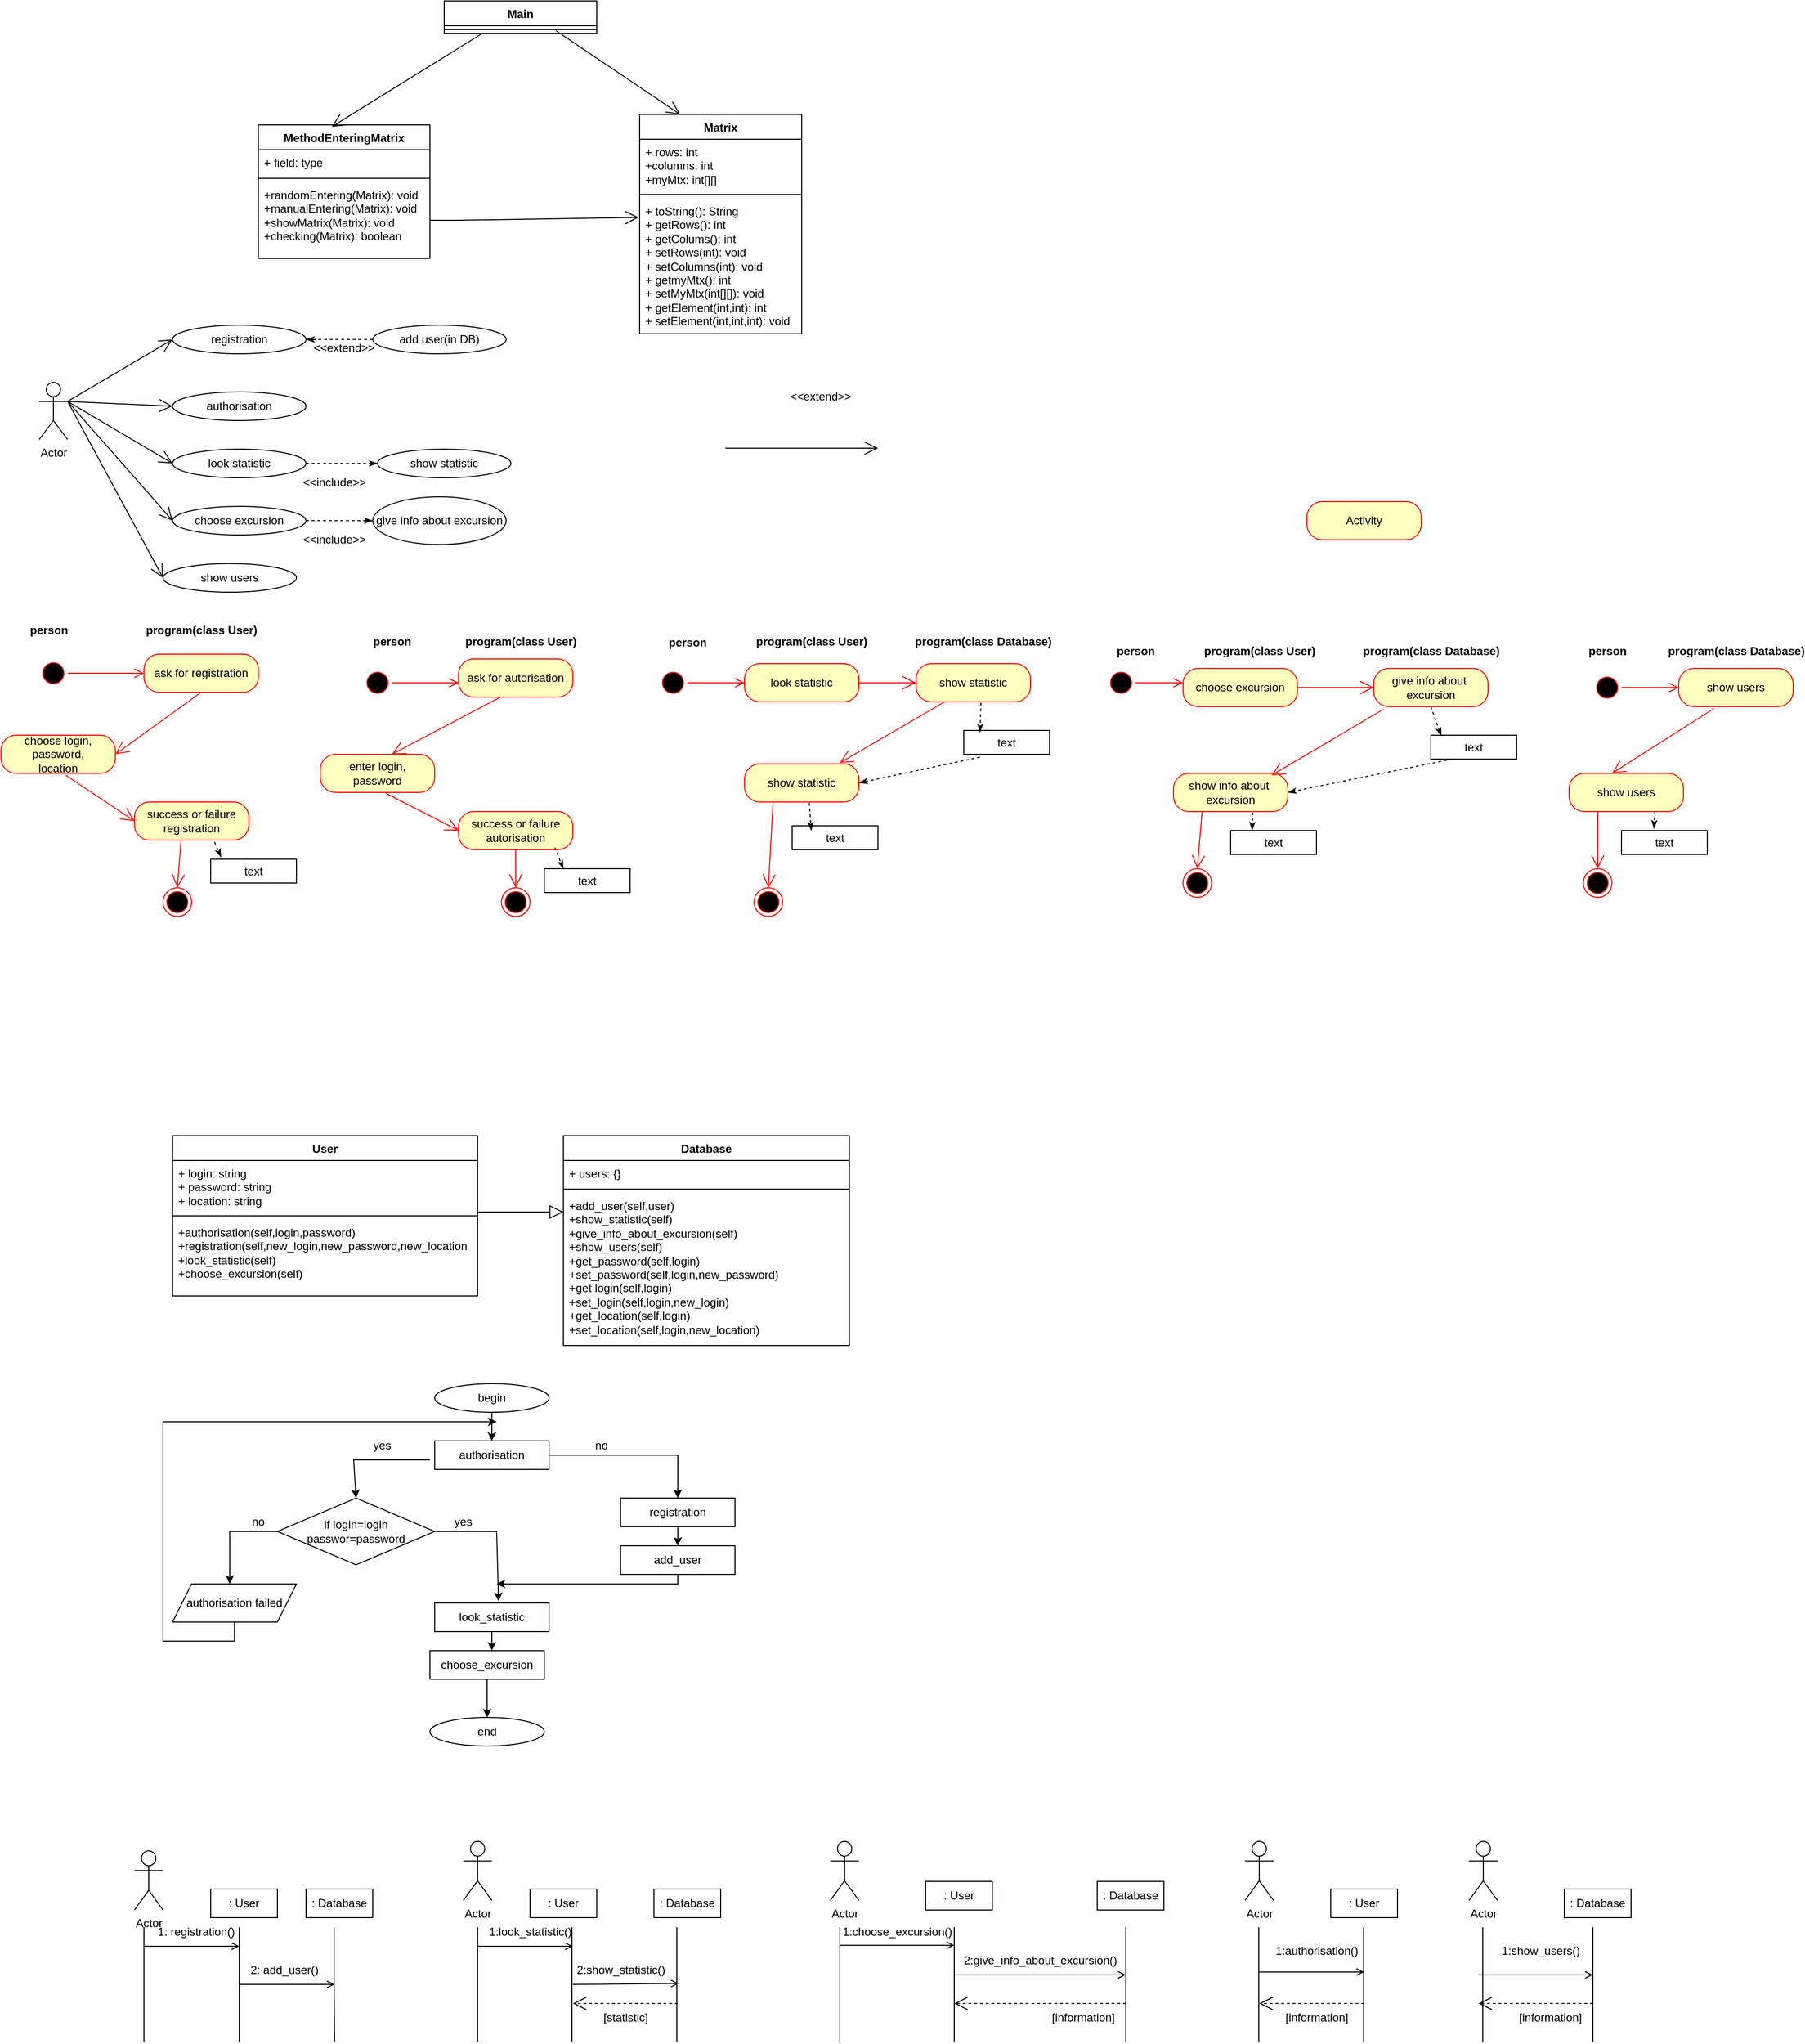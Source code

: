 <mxfile version="21.6.2" type="github">
  <diagram id="BptOMOonJFDbjRiL_tEQ" name="Page-1">
    <mxGraphModel dx="1378" dy="807" grid="1" gridSize="10" guides="1" tooltips="1" connect="1" arrows="1" fold="1" page="1" pageScale="1" pageWidth="1169" pageHeight="827" math="0" shadow="0">
      <root>
        <mxCell id="0" />
        <mxCell id="1" parent="0" />
        <mxCell id="zhgeAJGjvAQVOfTo32MG-1" value="Main" style="swimlane;fontStyle=1;align=center;verticalAlign=top;childLayout=stackLayout;horizontal=1;startSize=26;horizontalStack=0;resizeParent=1;resizeParentMax=0;resizeLast=0;collapsible=1;marginBottom=0;whiteSpace=wrap;html=1;" parent="1" vertex="1">
          <mxGeometry x="585" y="180" width="160" height="34" as="geometry" />
        </mxCell>
        <mxCell id="zhgeAJGjvAQVOfTo32MG-3" value="" style="line;strokeWidth=1;fillColor=none;align=left;verticalAlign=middle;spacingTop=-1;spacingLeft=3;spacingRight=3;rotatable=0;labelPosition=right;points=[];portConstraint=eastwest;strokeColor=inherit;" parent="zhgeAJGjvAQVOfTo32MG-1" vertex="1">
          <mxGeometry y="26" width="160" height="8" as="geometry" />
        </mxCell>
        <mxCell id="zhgeAJGjvAQVOfTo32MG-5" value="MethodEnteringMatrix" style="swimlane;fontStyle=1;align=center;verticalAlign=top;childLayout=stackLayout;horizontal=1;startSize=26;horizontalStack=0;resizeParent=1;resizeParentMax=0;resizeLast=0;collapsible=1;marginBottom=0;whiteSpace=wrap;html=1;" parent="1" vertex="1">
          <mxGeometry x="390" y="310" width="180" height="140" as="geometry" />
        </mxCell>
        <mxCell id="zhgeAJGjvAQVOfTo32MG-6" value="+ field: type" style="text;strokeColor=none;fillColor=none;align=left;verticalAlign=top;spacingLeft=4;spacingRight=4;overflow=hidden;rotatable=0;points=[[0,0.5],[1,0.5]];portConstraint=eastwest;whiteSpace=wrap;html=1;" parent="zhgeAJGjvAQVOfTo32MG-5" vertex="1">
          <mxGeometry y="26" width="180" height="26" as="geometry" />
        </mxCell>
        <mxCell id="zhgeAJGjvAQVOfTo32MG-7" value="" style="line;strokeWidth=1;fillColor=none;align=left;verticalAlign=middle;spacingTop=-1;spacingLeft=3;spacingRight=3;rotatable=0;labelPosition=right;points=[];portConstraint=eastwest;strokeColor=inherit;" parent="zhgeAJGjvAQVOfTo32MG-5" vertex="1">
          <mxGeometry y="52" width="180" height="8" as="geometry" />
        </mxCell>
        <mxCell id="zhgeAJGjvAQVOfTo32MG-8" value="+randomEntering(Matrix): void&lt;br&gt;+manualEntering(Matrix): void&lt;br&gt;&lt;span style=&quot;background-color: initial;&quot;&gt;+showMatrix(Matrix): void&lt;br&gt;+checking(Matrix): boolean&lt;br&gt;&lt;/span&gt;" style="text;strokeColor=none;fillColor=none;align=left;verticalAlign=top;spacingLeft=4;spacingRight=4;overflow=hidden;rotatable=0;points=[[0,0.5],[1,0.5]];portConstraint=eastwest;whiteSpace=wrap;html=1;" parent="zhgeAJGjvAQVOfTo32MG-5" vertex="1">
          <mxGeometry y="60" width="180" height="80" as="geometry" />
        </mxCell>
        <mxCell id="zhgeAJGjvAQVOfTo32MG-9" value="Matrix" style="swimlane;fontStyle=1;align=center;verticalAlign=top;childLayout=stackLayout;horizontal=1;startSize=26;horizontalStack=0;resizeParent=1;resizeParentMax=0;resizeLast=0;collapsible=1;marginBottom=0;whiteSpace=wrap;html=1;" parent="1" vertex="1">
          <mxGeometry x="790" y="299" width="170" height="230" as="geometry" />
        </mxCell>
        <mxCell id="zhgeAJGjvAQVOfTo32MG-10" value="+ rows: int&lt;br&gt;+columns: int&lt;br&gt;+myMtx: int[][]" style="text;strokeColor=none;fillColor=none;align=left;verticalAlign=top;spacingLeft=4;spacingRight=4;overflow=hidden;rotatable=0;points=[[0,0.5],[1,0.5]];portConstraint=eastwest;whiteSpace=wrap;html=1;" parent="zhgeAJGjvAQVOfTo32MG-9" vertex="1">
          <mxGeometry y="26" width="170" height="54" as="geometry" />
        </mxCell>
        <mxCell id="zhgeAJGjvAQVOfTo32MG-11" value="" style="line;strokeWidth=1;fillColor=none;align=left;verticalAlign=middle;spacingTop=-1;spacingLeft=3;spacingRight=3;rotatable=0;labelPosition=right;points=[];portConstraint=eastwest;strokeColor=inherit;" parent="zhgeAJGjvAQVOfTo32MG-9" vertex="1">
          <mxGeometry y="80" width="170" height="8" as="geometry" />
        </mxCell>
        <mxCell id="zhgeAJGjvAQVOfTo32MG-12" value="+ toString(): String&lt;br&gt;+ getRows(): int&lt;br&gt;+ getColums(): int&lt;br&gt;+ setRows(int): void&lt;br&gt;+ setColumns(int): void&lt;br&gt;+ getmyMtx(): int&lt;br&gt;+ setMyMtx(int[][]): void&lt;br&gt;+ getElement(int,int): int&lt;br&gt;+ setElement(int,int,int): void" style="text;strokeColor=none;fillColor=none;align=left;verticalAlign=top;spacingLeft=4;spacingRight=4;overflow=hidden;rotatable=0;points=[[0,0.5],[1,0.5]];portConstraint=eastwest;whiteSpace=wrap;html=1;" parent="zhgeAJGjvAQVOfTo32MG-9" vertex="1">
          <mxGeometry y="88" width="170" height="142" as="geometry" />
        </mxCell>
        <mxCell id="zhgeAJGjvAQVOfTo32MG-13" value="" style="endArrow=open;endFill=1;endSize=12;html=1;rounded=0;entryX=-0.006;entryY=0.141;entryDx=0;entryDy=0;entryPerimeter=0;" parent="1" target="zhgeAJGjvAQVOfTo32MG-12" edge="1">
          <mxGeometry width="160" relative="1" as="geometry">
            <mxPoint x="570" y="410" as="sourcePoint" />
            <mxPoint x="680" y="410" as="targetPoint" />
            <Array as="points">
              <mxPoint x="600" y="410" />
            </Array>
          </mxGeometry>
        </mxCell>
        <mxCell id="zhgeAJGjvAQVOfTo32MG-14" value="" style="endArrow=open;endFill=1;endSize=12;html=1;rounded=0;entryX=0.25;entryY=0;entryDx=0;entryDy=0;exitX=0.731;exitY=0.625;exitDx=0;exitDy=0;exitPerimeter=0;" parent="1" source="zhgeAJGjvAQVOfTo32MG-3" target="zhgeAJGjvAQVOfTo32MG-9" edge="1">
          <mxGeometry width="160" relative="1" as="geometry">
            <mxPoint x="710" y="220" as="sourcePoint" />
            <mxPoint x="1080" y="130" as="targetPoint" />
            <Array as="points" />
          </mxGeometry>
        </mxCell>
        <mxCell id="zhgeAJGjvAQVOfTo32MG-15" value="" style="endArrow=open;endFill=1;endSize=12;html=1;rounded=0;entryX=0.428;entryY=0.014;entryDx=0;entryDy=0;entryPerimeter=0;exitX=0.25;exitY=1;exitDx=0;exitDy=0;" parent="1" source="zhgeAJGjvAQVOfTo32MG-1" target="zhgeAJGjvAQVOfTo32MG-5" edge="1">
          <mxGeometry width="160" relative="1" as="geometry">
            <mxPoint x="460" y="230" as="sourcePoint" />
            <mxPoint x="620" y="230" as="targetPoint" />
            <Array as="points" />
          </mxGeometry>
        </mxCell>
        <mxCell id="1Cxm3_bF26BlQqhh6gpz-1" value="registration" style="ellipse;whiteSpace=wrap;html=1;" parent="1" vertex="1">
          <mxGeometry x="300" y="520" width="140" height="30" as="geometry" />
        </mxCell>
        <mxCell id="1Cxm3_bF26BlQqhh6gpz-2" value="Actor" style="shape=umlActor;verticalLabelPosition=bottom;verticalAlign=top;html=1;" parent="1" vertex="1">
          <mxGeometry x="160" y="580" width="30" height="60" as="geometry" />
        </mxCell>
        <mxCell id="1Cxm3_bF26BlQqhh6gpz-3" value="authorisation" style="ellipse;whiteSpace=wrap;html=1;" parent="1" vertex="1">
          <mxGeometry x="300" y="590" width="140" height="30" as="geometry" />
        </mxCell>
        <mxCell id="1Cxm3_bF26BlQqhh6gpz-4" value="look statistic" style="ellipse;whiteSpace=wrap;html=1;" parent="1" vertex="1">
          <mxGeometry x="300" y="650" width="140" height="30" as="geometry" />
        </mxCell>
        <mxCell id="1Cxm3_bF26BlQqhh6gpz-5" value="choose excursion" style="ellipse;whiteSpace=wrap;html=1;" parent="1" vertex="1">
          <mxGeometry x="300" y="710" width="140" height="30" as="geometry" />
        </mxCell>
        <mxCell id="1Cxm3_bF26BlQqhh6gpz-7" value="show statistic" style="ellipse;whiteSpace=wrap;html=1;" parent="1" vertex="1">
          <mxGeometry x="515" y="650" width="140" height="30" as="geometry" />
        </mxCell>
        <mxCell id="1Cxm3_bF26BlQqhh6gpz-8" value="give info about excursion" style="ellipse;whiteSpace=wrap;html=1;" parent="1" vertex="1">
          <mxGeometry x="510" y="700" width="140" height="50" as="geometry" />
        </mxCell>
        <mxCell id="1Cxm3_bF26BlQqhh6gpz-9" value="" style="endArrow=open;endFill=1;endSize=12;html=1;rounded=0;" parent="1" edge="1">
          <mxGeometry width="160" relative="1" as="geometry">
            <mxPoint x="880" y="649" as="sourcePoint" />
            <mxPoint x="1040" y="649" as="targetPoint" />
          </mxGeometry>
        </mxCell>
        <mxCell id="1Cxm3_bF26BlQqhh6gpz-10" value="" style="endArrow=classicThin;html=1;rounded=0;dashed=1;endFill=1;exitX=1;exitY=0.5;exitDx=0;exitDy=0;entryX=0;entryY=0.5;entryDx=0;entryDy=0;" parent="1" source="1Cxm3_bF26BlQqhh6gpz-4" target="1Cxm3_bF26BlQqhh6gpz-7" edge="1">
          <mxGeometry width="50" height="50" relative="1" as="geometry">
            <mxPoint x="550" y="600" as="sourcePoint" />
            <mxPoint x="600" y="550" as="targetPoint" />
          </mxGeometry>
        </mxCell>
        <mxCell id="1Cxm3_bF26BlQqhh6gpz-11" value="" style="endArrow=classicThin;html=1;rounded=0;dashed=1;endFill=1;exitX=1;exitY=0.5;exitDx=0;exitDy=0;entryX=0;entryY=0.5;entryDx=0;entryDy=0;" parent="1" source="1Cxm3_bF26BlQqhh6gpz-5" target="1Cxm3_bF26BlQqhh6gpz-8" edge="1">
          <mxGeometry width="50" height="50" relative="1" as="geometry">
            <mxPoint x="680" y="550" as="sourcePoint" />
            <mxPoint x="730" y="500" as="targetPoint" />
          </mxGeometry>
        </mxCell>
        <mxCell id="1Cxm3_bF26BlQqhh6gpz-12" value="&amp;lt;&amp;lt;extend&amp;gt;&amp;gt;" style="text;html=1;strokeColor=none;fillColor=none;align=center;verticalAlign=middle;whiteSpace=wrap;rounded=0;" parent="1" vertex="1">
          <mxGeometry x="950" y="580" width="60" height="30" as="geometry" />
        </mxCell>
        <mxCell id="1Cxm3_bF26BlQqhh6gpz-13" value="&amp;lt;&amp;lt;include&amp;gt;&amp;gt;" style="text;html=1;strokeColor=none;fillColor=none;align=center;verticalAlign=middle;whiteSpace=wrap;rounded=0;" parent="1" vertex="1">
          <mxGeometry x="440" y="730" width="60" height="30" as="geometry" />
        </mxCell>
        <mxCell id="1Cxm3_bF26BlQqhh6gpz-14" value="&amp;lt;&amp;lt;include&amp;gt;&amp;gt;" style="text;html=1;strokeColor=none;fillColor=none;align=center;verticalAlign=middle;whiteSpace=wrap;rounded=0;" parent="1" vertex="1">
          <mxGeometry x="440" y="670" width="60" height="30" as="geometry" />
        </mxCell>
        <mxCell id="1Cxm3_bF26BlQqhh6gpz-15" value="" style="endArrow=open;endFill=1;endSize=12;html=1;rounded=0;exitX=1;exitY=0.333;exitDx=0;exitDy=0;exitPerimeter=0;entryX=0;entryY=0.5;entryDx=0;entryDy=0;" parent="1" source="1Cxm3_bF26BlQqhh6gpz-2" target="1Cxm3_bF26BlQqhh6gpz-1" edge="1">
          <mxGeometry width="160" relative="1" as="geometry">
            <mxPoint x="220" y="560" as="sourcePoint" />
            <mxPoint x="380" y="560" as="targetPoint" />
          </mxGeometry>
        </mxCell>
        <mxCell id="1Cxm3_bF26BlQqhh6gpz-16" value="" style="endArrow=open;endFill=1;endSize=12;html=1;rounded=0;exitX=1;exitY=0.333;exitDx=0;exitDy=0;exitPerimeter=0;entryX=0;entryY=0.5;entryDx=0;entryDy=0;" parent="1" source="1Cxm3_bF26BlQqhh6gpz-2" target="1Cxm3_bF26BlQqhh6gpz-3" edge="1">
          <mxGeometry width="160" relative="1" as="geometry">
            <mxPoint x="220" y="610" as="sourcePoint" />
            <mxPoint x="380" y="610" as="targetPoint" />
          </mxGeometry>
        </mxCell>
        <mxCell id="1Cxm3_bF26BlQqhh6gpz-17" value="" style="endArrow=open;endFill=1;endSize=12;html=1;rounded=0;exitX=1;exitY=0.333;exitDx=0;exitDy=0;exitPerimeter=0;entryX=0;entryY=0.5;entryDx=0;entryDy=0;" parent="1" source="1Cxm3_bF26BlQqhh6gpz-2" target="1Cxm3_bF26BlQqhh6gpz-4" edge="1">
          <mxGeometry width="160" relative="1" as="geometry">
            <mxPoint x="230" y="650" as="sourcePoint" />
            <mxPoint x="390" y="650" as="targetPoint" />
          </mxGeometry>
        </mxCell>
        <mxCell id="1Cxm3_bF26BlQqhh6gpz-18" value="" style="endArrow=open;endFill=1;endSize=12;html=1;rounded=0;exitX=1;exitY=0.333;exitDx=0;exitDy=0;exitPerimeter=0;entryX=0;entryY=0.5;entryDx=0;entryDy=0;" parent="1" source="1Cxm3_bF26BlQqhh6gpz-2" target="1Cxm3_bF26BlQqhh6gpz-5" edge="1">
          <mxGeometry width="160" relative="1" as="geometry">
            <mxPoint x="220" y="650" as="sourcePoint" />
            <mxPoint x="299" y="717" as="targetPoint" />
          </mxGeometry>
        </mxCell>
        <mxCell id="1Cxm3_bF26BlQqhh6gpz-21" value="add user(in DB)" style="ellipse;whiteSpace=wrap;html=1;" parent="1" vertex="1">
          <mxGeometry x="510" y="520" width="140" height="30" as="geometry" />
        </mxCell>
        <mxCell id="1Cxm3_bF26BlQqhh6gpz-22" value="" style="endArrow=classicThin;html=1;rounded=0;dashed=1;endFill=1;exitX=0;exitY=0.5;exitDx=0;exitDy=0;entryX=1;entryY=0.5;entryDx=0;entryDy=0;" parent="1" source="1Cxm3_bF26BlQqhh6gpz-21" target="1Cxm3_bF26BlQqhh6gpz-1" edge="1">
          <mxGeometry width="50" height="50" relative="1" as="geometry">
            <mxPoint x="460" y="500" as="sourcePoint" />
            <mxPoint x="535" y="500" as="targetPoint" />
          </mxGeometry>
        </mxCell>
        <mxCell id="1Cxm3_bF26BlQqhh6gpz-23" value="&amp;lt;&amp;lt;extend&amp;gt;&amp;gt;" style="text;html=1;strokeColor=none;fillColor=none;align=center;verticalAlign=middle;whiteSpace=wrap;rounded=0;" parent="1" vertex="1">
          <mxGeometry x="450" y="529" width="60" height="30" as="geometry" />
        </mxCell>
        <mxCell id="1Cxm3_bF26BlQqhh6gpz-24" value="show users" style="ellipse;whiteSpace=wrap;html=1;" parent="1" vertex="1">
          <mxGeometry x="290" y="770" width="140" height="30" as="geometry" />
        </mxCell>
        <mxCell id="1Cxm3_bF26BlQqhh6gpz-25" value="" style="endArrow=open;endFill=1;endSize=12;html=1;rounded=0;exitX=1;exitY=0.333;exitDx=0;exitDy=0;exitPerimeter=0;entryX=0;entryY=0.5;entryDx=0;entryDy=0;" parent="1" source="1Cxm3_bF26BlQqhh6gpz-2" target="1Cxm3_bF26BlQqhh6gpz-24" edge="1">
          <mxGeometry width="160" relative="1" as="geometry">
            <mxPoint x="190" y="710" as="sourcePoint" />
            <mxPoint x="350" y="710" as="targetPoint" />
          </mxGeometry>
        </mxCell>
        <mxCell id="BzjJkFdiRaj5-xiYjQNt-1" value="" style="ellipse;html=1;shape=startState;fillColor=#000000;strokeColor=#ff0000;" parent="1" vertex="1">
          <mxGeometry x="160" y="870" width="30" height="30" as="geometry" />
        </mxCell>
        <mxCell id="BzjJkFdiRaj5-xiYjQNt-3" value="ask for registration" style="rounded=1;whiteSpace=wrap;html=1;arcSize=40;fontColor=#000000;fillColor=#ffffc0;strokeColor=#ff0000;" parent="1" vertex="1">
          <mxGeometry x="270" y="865" width="120" height="40" as="geometry" />
        </mxCell>
        <mxCell id="BzjJkFdiRaj5-xiYjQNt-5" value="Activity" style="rounded=1;whiteSpace=wrap;html=1;arcSize=40;fontColor=#000000;fillColor=#ffffc0;strokeColor=#ff0000;" parent="1" vertex="1">
          <mxGeometry x="1490" y="705" width="120" height="40" as="geometry" />
        </mxCell>
        <mxCell id="BzjJkFdiRaj5-xiYjQNt-7" value="" style="edgeStyle=orthogonalEdgeStyle;html=1;verticalAlign=bottom;endArrow=open;endSize=8;strokeColor=#ff0000;rounded=0;exitX=1;exitY=0.5;exitDx=0;exitDy=0;entryX=0;entryY=0.5;entryDx=0;entryDy=0;" parent="1" source="BzjJkFdiRaj5-xiYjQNt-1" target="BzjJkFdiRaj5-xiYjQNt-3" edge="1">
          <mxGeometry relative="1" as="geometry">
            <mxPoint x="330" y="850" as="targetPoint" />
            <mxPoint x="210" y="850" as="sourcePoint" />
            <Array as="points">
              <mxPoint x="230" y="885" />
              <mxPoint x="230" y="885" />
            </Array>
          </mxGeometry>
        </mxCell>
        <mxCell id="BzjJkFdiRaj5-xiYjQNt-8" value="program(class User)" style="text;align=center;fontStyle=1;verticalAlign=middle;spacingLeft=3;spacingRight=3;strokeColor=none;rotatable=0;points=[[0,0.5],[1,0.5]];portConstraint=eastwest;html=1;" parent="1" vertex="1">
          <mxGeometry x="290" y="827" width="80" height="26" as="geometry" />
        </mxCell>
        <mxCell id="BzjJkFdiRaj5-xiYjQNt-9" value="choose login,&lt;br&gt;password,&lt;br&gt;location" style="rounded=1;whiteSpace=wrap;html=1;arcSize=40;fontColor=#000000;fillColor=#ffffc0;strokeColor=#ff0000;" parent="1" vertex="1">
          <mxGeometry x="120" y="950" width="120" height="40" as="geometry" />
        </mxCell>
        <mxCell id="BzjJkFdiRaj5-xiYjQNt-12" value="" style="endArrow=open;endFill=1;endSize=12;html=1;rounded=0;exitX=0.5;exitY=1;exitDx=0;exitDy=0;entryX=1;entryY=0.5;entryDx=0;entryDy=0;strokeColor=#f41010;" parent="1" source="BzjJkFdiRaj5-xiYjQNt-3" target="BzjJkFdiRaj5-xiYjQNt-9" edge="1">
          <mxGeometry width="160" relative="1" as="geometry">
            <mxPoint x="330" y="970" as="sourcePoint" />
            <mxPoint x="490" y="970" as="targetPoint" />
            <Array as="points" />
          </mxGeometry>
        </mxCell>
        <mxCell id="BzjJkFdiRaj5-xiYjQNt-13" value="success or failure&lt;br&gt;registration" style="rounded=1;whiteSpace=wrap;html=1;arcSize=40;fontColor=#000000;fillColor=#ffffc0;strokeColor=#ff0000;" parent="1" vertex="1">
          <mxGeometry x="260" y="1020" width="120" height="40" as="geometry" />
        </mxCell>
        <mxCell id="BzjJkFdiRaj5-xiYjQNt-14" value="" style="endArrow=open;endFill=1;endSize=12;html=1;rounded=0;exitX=0.567;exitY=1.05;exitDx=0;exitDy=0;exitPerimeter=0;entryX=0;entryY=0.5;entryDx=0;entryDy=0;strokeColor=#FF0000;" parent="1" source="BzjJkFdiRaj5-xiYjQNt-9" target="BzjJkFdiRaj5-xiYjQNt-13" edge="1">
          <mxGeometry width="160" relative="1" as="geometry">
            <mxPoint x="170" y="1030" as="sourcePoint" />
            <mxPoint x="330" y="1030" as="targetPoint" />
          </mxGeometry>
        </mxCell>
        <mxCell id="BzjJkFdiRaj5-xiYjQNt-15" value="person" style="text;align=center;fontStyle=1;verticalAlign=middle;spacingLeft=3;spacingRight=3;strokeColor=none;rotatable=0;points=[[0,0.5],[1,0.5]];portConstraint=eastwest;html=1;" parent="1" vertex="1">
          <mxGeometry x="130" y="827" width="80" height="26" as="geometry" />
        </mxCell>
        <mxCell id="BzjJkFdiRaj5-xiYjQNt-16" value="" style="ellipse;html=1;shape=endState;fillColor=#000000;strokeColor=#ff0000;" parent="1" vertex="1">
          <mxGeometry x="290" y="1110" width="30" height="30" as="geometry" />
        </mxCell>
        <mxCell id="BzjJkFdiRaj5-xiYjQNt-17" value="" style="endArrow=open;endFill=1;endSize=12;html=1;rounded=0;exitX=0.408;exitY=1;exitDx=0;exitDy=0;exitPerimeter=0;entryX=0.5;entryY=0;entryDx=0;entryDy=0;strokeColor=#FF0000;" parent="1" source="BzjJkFdiRaj5-xiYjQNt-13" target="BzjJkFdiRaj5-xiYjQNt-16" edge="1">
          <mxGeometry width="160" relative="1" as="geometry">
            <mxPoint x="310" y="1080" as="sourcePoint" />
            <mxPoint x="382" y="1128" as="targetPoint" />
          </mxGeometry>
        </mxCell>
        <mxCell id="BzjJkFdiRaj5-xiYjQNt-18" value="" style="ellipse;html=1;shape=startState;fillColor=#000000;strokeColor=#ff0000;" parent="1" vertex="1">
          <mxGeometry x="500" y="880" width="30" height="30" as="geometry" />
        </mxCell>
        <mxCell id="BzjJkFdiRaj5-xiYjQNt-19" value="" style="edgeStyle=orthogonalEdgeStyle;html=1;verticalAlign=bottom;endArrow=open;endSize=8;strokeColor=#ff0000;rounded=0;" parent="1" source="BzjJkFdiRaj5-xiYjQNt-18" edge="1">
          <mxGeometry relative="1" as="geometry">
            <mxPoint x="600" y="895" as="targetPoint" />
          </mxGeometry>
        </mxCell>
        <mxCell id="BzjJkFdiRaj5-xiYjQNt-20" value="person" style="text;align=center;fontStyle=1;verticalAlign=middle;spacingLeft=3;spacingRight=3;strokeColor=none;rotatable=0;points=[[0,0.5],[1,0.5]];portConstraint=eastwest;html=1;" parent="1" vertex="1">
          <mxGeometry x="490" y="839" width="80" height="26" as="geometry" />
        </mxCell>
        <mxCell id="BzjJkFdiRaj5-xiYjQNt-21" value="program(class User)" style="text;align=center;fontStyle=1;verticalAlign=middle;spacingLeft=3;spacingRight=3;strokeColor=none;rotatable=0;points=[[0,0.5],[1,0.5]];portConstraint=eastwest;html=1;" parent="1" vertex="1">
          <mxGeometry x="625" y="839" width="80" height="26" as="geometry" />
        </mxCell>
        <mxCell id="BzjJkFdiRaj5-xiYjQNt-22" value="ask for autorisation" style="rounded=1;whiteSpace=wrap;html=1;arcSize=40;fontColor=#000000;fillColor=#ffffc0;strokeColor=#ff0000;" parent="1" vertex="1">
          <mxGeometry x="600" y="870" width="120" height="40" as="geometry" />
        </mxCell>
        <mxCell id="BzjJkFdiRaj5-xiYjQNt-23" value="enter login,&lt;br&gt;password" style="rounded=1;whiteSpace=wrap;html=1;arcSize=40;fontColor=#000000;fillColor=#ffffc0;strokeColor=#ff0000;" parent="1" vertex="1">
          <mxGeometry x="455" y="970" width="120" height="40" as="geometry" />
        </mxCell>
        <mxCell id="BzjJkFdiRaj5-xiYjQNt-24" value="" style="endArrow=open;endFill=1;endSize=12;html=1;rounded=0;exitX=0.367;exitY=1;exitDx=0;exitDy=0;strokeColor=#f41010;exitPerimeter=0;entryX=0.625;entryY=0;entryDx=0;entryDy=0;entryPerimeter=0;" parent="1" source="BzjJkFdiRaj5-xiYjQNt-22" target="BzjJkFdiRaj5-xiYjQNt-23" edge="1">
          <mxGeometry width="160" relative="1" as="geometry">
            <mxPoint x="620" y="940" as="sourcePoint" />
            <mxPoint x="539" y="967" as="targetPoint" />
            <Array as="points" />
          </mxGeometry>
        </mxCell>
        <mxCell id="BzjJkFdiRaj5-xiYjQNt-25" value="success or failure&lt;br&gt;autorisation" style="rounded=1;whiteSpace=wrap;html=1;arcSize=40;fontColor=#000000;fillColor=#ffffc0;strokeColor=#ff0000;" parent="1" vertex="1">
          <mxGeometry x="600" y="1030" width="120" height="40" as="geometry" />
        </mxCell>
        <mxCell id="BzjJkFdiRaj5-xiYjQNt-26" value="" style="endArrow=open;endFill=1;endSize=12;html=1;rounded=0;exitX=0.575;exitY=1.025;exitDx=0;exitDy=0;exitPerimeter=0;entryX=0;entryY=0.5;entryDx=0;entryDy=0;strokeColor=#FF0000;" parent="1" source="BzjJkFdiRaj5-xiYjQNt-23" target="BzjJkFdiRaj5-xiYjQNt-25" edge="1">
          <mxGeometry width="160" relative="1" as="geometry">
            <mxPoint x="540" y="1030" as="sourcePoint" />
            <mxPoint x="612" y="1078" as="targetPoint" />
          </mxGeometry>
        </mxCell>
        <mxCell id="BzjJkFdiRaj5-xiYjQNt-27" value="" style="ellipse;html=1;shape=endState;fillColor=#000000;strokeColor=#ff0000;" parent="1" vertex="1">
          <mxGeometry x="645" y="1110" width="30" height="30" as="geometry" />
        </mxCell>
        <mxCell id="BzjJkFdiRaj5-xiYjQNt-28" value="" style="endArrow=open;endFill=1;endSize=12;html=1;rounded=0;exitX=0.5;exitY=1;exitDx=0;exitDy=0;entryX=0.5;entryY=0;entryDx=0;entryDy=0;strokeColor=#FF0000;" parent="1" source="BzjJkFdiRaj5-xiYjQNt-25" target="BzjJkFdiRaj5-xiYjQNt-27" edge="1">
          <mxGeometry width="160" relative="1" as="geometry">
            <mxPoint x="650" y="1090" as="sourcePoint" />
            <mxPoint x="646" y="1140" as="targetPoint" />
          </mxGeometry>
        </mxCell>
        <mxCell id="BzjJkFdiRaj5-xiYjQNt-29" value="" style="ellipse;html=1;shape=startState;fillColor=#000000;strokeColor=#ff0000;" parent="1" vertex="1">
          <mxGeometry x="810" y="880" width="30" height="30" as="geometry" />
        </mxCell>
        <mxCell id="BzjJkFdiRaj5-xiYjQNt-30" value="" style="edgeStyle=orthogonalEdgeStyle;html=1;verticalAlign=bottom;endArrow=open;endSize=8;strokeColor=#ff0000;rounded=0;" parent="1" source="BzjJkFdiRaj5-xiYjQNt-29" edge="1">
          <mxGeometry relative="1" as="geometry">
            <mxPoint x="900" y="895" as="targetPoint" />
          </mxGeometry>
        </mxCell>
        <mxCell id="BzjJkFdiRaj5-xiYjQNt-31" value="person" style="text;align=center;fontStyle=1;verticalAlign=middle;spacingLeft=3;spacingRight=3;strokeColor=none;rotatable=0;points=[[0,0.5],[1,0.5]];portConstraint=eastwest;html=1;" parent="1" vertex="1">
          <mxGeometry x="800" y="840" width="80" height="26" as="geometry" />
        </mxCell>
        <mxCell id="BzjJkFdiRaj5-xiYjQNt-32" value="program(class User)" style="text;align=center;fontStyle=1;verticalAlign=middle;spacingLeft=3;spacingRight=3;strokeColor=none;rotatable=0;points=[[0,0.5],[1,0.5]];portConstraint=eastwest;html=1;" parent="1" vertex="1">
          <mxGeometry x="930" y="839" width="80" height="26" as="geometry" />
        </mxCell>
        <mxCell id="BzjJkFdiRaj5-xiYjQNt-33" value="program(class Database)" style="text;align=center;fontStyle=1;verticalAlign=middle;spacingLeft=3;spacingRight=3;strokeColor=none;rotatable=0;points=[[0,0.5],[1,0.5]];portConstraint=eastwest;html=1;" parent="1" vertex="1">
          <mxGeometry x="1110" y="839" width="80" height="26" as="geometry" />
        </mxCell>
        <mxCell id="BzjJkFdiRaj5-xiYjQNt-34" value="look statistic" style="rounded=1;whiteSpace=wrap;html=1;arcSize=40;fontColor=#000000;fillColor=#ffffc0;strokeColor=#ff0000;" parent="1" vertex="1">
          <mxGeometry x="900" y="875" width="120" height="40" as="geometry" />
        </mxCell>
        <mxCell id="BzjJkFdiRaj5-xiYjQNt-37" value="" style="endArrow=open;endFill=1;endSize=12;html=1;rounded=0;exitX=1;exitY=0.5;exitDx=0;exitDy=0;strokeColor=#FF0000;" parent="1" source="BzjJkFdiRaj5-xiYjQNt-34" edge="1">
          <mxGeometry width="160" relative="1" as="geometry">
            <mxPoint x="1050" y="890" as="sourcePoint" />
            <mxPoint x="1080" y="895" as="targetPoint" />
          </mxGeometry>
        </mxCell>
        <mxCell id="BzjJkFdiRaj5-xiYjQNt-38" value="show statistic" style="rounded=1;whiteSpace=wrap;html=1;arcSize=40;fontColor=#000000;fillColor=#ffffc0;strokeColor=#ff0000;" parent="1" vertex="1">
          <mxGeometry x="1080" y="875" width="120" height="40" as="geometry" />
        </mxCell>
        <mxCell id="BzjJkFdiRaj5-xiYjQNt-39" value="show statistic" style="rounded=1;whiteSpace=wrap;html=1;arcSize=40;fontColor=#000000;fillColor=#ffffc0;strokeColor=#ff0000;" parent="1" vertex="1">
          <mxGeometry x="900" y="980" width="120" height="40" as="geometry" />
        </mxCell>
        <mxCell id="BzjJkFdiRaj5-xiYjQNt-40" value="" style="endArrow=open;endFill=1;endSize=12;html=1;rounded=0;exitX=0.367;exitY=1;exitDx=0;exitDy=0;strokeColor=#f41010;exitPerimeter=0;entryX=0.833;entryY=-0.025;entryDx=0;entryDy=0;entryPerimeter=0;" parent="1" target="BzjJkFdiRaj5-xiYjQNt-39" edge="1">
          <mxGeometry width="160" relative="1" as="geometry">
            <mxPoint x="1110" y="915" as="sourcePoint" />
            <mxPoint x="1000" y="970" as="targetPoint" />
            <Array as="points" />
          </mxGeometry>
        </mxCell>
        <mxCell id="BzjJkFdiRaj5-xiYjQNt-41" value="text" style="html=1;whiteSpace=wrap;" parent="1" vertex="1">
          <mxGeometry x="1130" y="945" width="90" height="25" as="geometry" />
        </mxCell>
        <mxCell id="BzjJkFdiRaj5-xiYjQNt-42" value="" style="endArrow=classicThin;html=1;rounded=0;dashed=1;endFill=1;exitX=0.567;exitY=1.025;exitDx=0;exitDy=0;entryX=0.189;entryY=0.08;entryDx=0;entryDy=0;exitPerimeter=0;entryPerimeter=0;" parent="1" source="BzjJkFdiRaj5-xiYjQNt-38" target="BzjJkFdiRaj5-xiYjQNt-41" edge="1">
          <mxGeometry width="50" height="50" relative="1" as="geometry">
            <mxPoint x="1160" y="930" as="sourcePoint" />
            <mxPoint x="1235" y="930" as="targetPoint" />
          </mxGeometry>
        </mxCell>
        <mxCell id="BzjJkFdiRaj5-xiYjQNt-43" value="text" style="html=1;whiteSpace=wrap;" parent="1" vertex="1">
          <mxGeometry x="950" y="1045" width="90" height="25" as="geometry" />
        </mxCell>
        <mxCell id="BzjJkFdiRaj5-xiYjQNt-44" value="" style="endArrow=classicThin;html=1;rounded=0;dashed=1;endFill=1;exitX=0.567;exitY=1.025;exitDx=0;exitDy=0;exitPerimeter=0;" parent="1" source="BzjJkFdiRaj5-xiYjQNt-39" edge="1">
          <mxGeometry width="50" height="50" relative="1" as="geometry">
            <mxPoint x="970" y="1030" as="sourcePoint" />
            <mxPoint x="970" y="1050" as="targetPoint" />
          </mxGeometry>
        </mxCell>
        <mxCell id="BzjJkFdiRaj5-xiYjQNt-45" value="" style="ellipse;html=1;shape=endState;fillColor=#000000;strokeColor=#ff0000;" parent="1" vertex="1">
          <mxGeometry x="910" y="1110" width="30" height="30" as="geometry" />
        </mxCell>
        <mxCell id="BzjJkFdiRaj5-xiYjQNt-46" value="" style="endArrow=open;endFill=1;endSize=12;html=1;rounded=0;exitX=0.25;exitY=1;exitDx=0;exitDy=0;entryX=0.5;entryY=0;entryDx=0;entryDy=0;strokeColor=#FF0000;" parent="1" source="BzjJkFdiRaj5-xiYjQNt-39" target="BzjJkFdiRaj5-xiYjQNt-45" edge="1">
          <mxGeometry width="160" relative="1" as="geometry">
            <mxPoint x="900" y="1050" as="sourcePoint" />
            <mxPoint x="900" y="1090" as="targetPoint" />
          </mxGeometry>
        </mxCell>
        <mxCell id="BzjJkFdiRaj5-xiYjQNt-48" value="choose excursion" style="rounded=1;whiteSpace=wrap;html=1;arcSize=40;fontColor=#000000;fillColor=#ffffc0;strokeColor=#ff0000;" parent="1" vertex="1">
          <mxGeometry x="1360" y="880" width="120" height="40" as="geometry" />
        </mxCell>
        <mxCell id="BzjJkFdiRaj5-xiYjQNt-49" value="" style="ellipse;html=1;shape=startState;fillColor=#000000;strokeColor=#ff0000;" parent="1" vertex="1">
          <mxGeometry x="1280" y="880" width="30" height="30" as="geometry" />
        </mxCell>
        <mxCell id="BzjJkFdiRaj5-xiYjQNt-50" value="" style="edgeStyle=orthogonalEdgeStyle;html=1;verticalAlign=bottom;endArrow=open;endSize=8;strokeColor=#ff0000;rounded=0;" parent="1" source="BzjJkFdiRaj5-xiYjQNt-49" edge="1">
          <mxGeometry relative="1" as="geometry">
            <mxPoint x="1360" y="895" as="targetPoint" />
          </mxGeometry>
        </mxCell>
        <mxCell id="BzjJkFdiRaj5-xiYjQNt-51" value="person" style="text;align=center;fontStyle=1;verticalAlign=middle;spacingLeft=3;spacingRight=3;strokeColor=none;rotatable=0;points=[[0,0.5],[1,0.5]];portConstraint=eastwest;html=1;" parent="1" vertex="1">
          <mxGeometry x="1270" y="849" width="80" height="26" as="geometry" />
        </mxCell>
        <mxCell id="BzjJkFdiRaj5-xiYjQNt-52" value="program(class User)" style="text;align=center;fontStyle=1;verticalAlign=middle;spacingLeft=3;spacingRight=3;strokeColor=none;rotatable=0;points=[[0,0.5],[1,0.5]];portConstraint=eastwest;html=1;" parent="1" vertex="1">
          <mxGeometry x="1400" y="849" width="80" height="26" as="geometry" />
        </mxCell>
        <mxCell id="BzjJkFdiRaj5-xiYjQNt-53" value="program(class Database)" style="text;align=center;fontStyle=1;verticalAlign=middle;spacingLeft=3;spacingRight=3;strokeColor=none;rotatable=0;points=[[0,0.5],[1,0.5]];portConstraint=eastwest;html=1;" parent="1" vertex="1">
          <mxGeometry x="1580" y="849" width="80" height="26" as="geometry" />
        </mxCell>
        <mxCell id="BzjJkFdiRaj5-xiYjQNt-54" value="give info about&amp;nbsp;&lt;br&gt;excursion" style="rounded=1;whiteSpace=wrap;html=1;arcSize=40;fontColor=#000000;fillColor=#ffffc0;strokeColor=#ff0000;" parent="1" vertex="1">
          <mxGeometry x="1560" y="880" width="120" height="40" as="geometry" />
        </mxCell>
        <mxCell id="BzjJkFdiRaj5-xiYjQNt-55" value="" style="endArrow=open;endFill=1;endSize=12;html=1;rounded=0;exitX=1;exitY=0.5;exitDx=0;exitDy=0;strokeColor=#FF0000;entryX=0;entryY=0.5;entryDx=0;entryDy=0;" parent="1" source="BzjJkFdiRaj5-xiYjQNt-48" target="BzjJkFdiRaj5-xiYjQNt-54" edge="1">
          <mxGeometry width="160" relative="1" as="geometry">
            <mxPoint x="1510" y="910" as="sourcePoint" />
            <mxPoint x="1570" y="910" as="targetPoint" />
          </mxGeometry>
        </mxCell>
        <mxCell id="BzjJkFdiRaj5-xiYjQNt-56" value="text" style="html=1;whiteSpace=wrap;" parent="1" vertex="1">
          <mxGeometry x="1620" y="950" width="90" height="25" as="geometry" />
        </mxCell>
        <mxCell id="BzjJkFdiRaj5-xiYjQNt-57" value="" style="endArrow=classicThin;html=1;rounded=0;dashed=1;endFill=1;exitX=0.5;exitY=1;exitDx=0;exitDy=0;entryX=0.122;entryY=0.04;entryDx=0;entryDy=0;entryPerimeter=0;" parent="1" source="BzjJkFdiRaj5-xiYjQNt-54" target="BzjJkFdiRaj5-xiYjQNt-56" edge="1">
          <mxGeometry width="50" height="50" relative="1" as="geometry">
            <mxPoint x="1620" y="930" as="sourcePoint" />
            <mxPoint x="1619" y="961" as="targetPoint" />
          </mxGeometry>
        </mxCell>
        <mxCell id="BzjJkFdiRaj5-xiYjQNt-58" value="" style="endArrow=classicThin;html=1;rounded=0;dashed=1;endFill=1;exitX=0.189;exitY=1.12;exitDx=0;exitDy=0;entryX=1;entryY=0.5;entryDx=0;entryDy=0;exitPerimeter=0;" parent="1" source="BzjJkFdiRaj5-xiYjQNt-41" target="BzjJkFdiRaj5-xiYjQNt-39" edge="1">
          <mxGeometry width="50" height="50" relative="1" as="geometry">
            <mxPoint x="1060" y="1000" as="sourcePoint" />
            <mxPoint x="1059" y="1031" as="targetPoint" />
          </mxGeometry>
        </mxCell>
        <mxCell id="BzjJkFdiRaj5-xiYjQNt-59" value="" style="endArrow=classicThin;html=1;rounded=0;dashed=1;endFill=1;exitX=0.25;exitY=1;exitDx=0;exitDy=0;entryX=1;entryY=0.5;entryDx=0;entryDy=0;" parent="1" source="BzjJkFdiRaj5-xiYjQNt-56" target="BzjJkFdiRaj5-xiYjQNt-60" edge="1">
          <mxGeometry width="50" height="50" relative="1" as="geometry">
            <mxPoint x="1580" y="1020" as="sourcePoint" />
            <mxPoint x="1579" y="1051" as="targetPoint" />
          </mxGeometry>
        </mxCell>
        <mxCell id="BzjJkFdiRaj5-xiYjQNt-60" value="show info about&amp;nbsp;&lt;br&gt;excursion" style="rounded=1;whiteSpace=wrap;html=1;arcSize=40;fontColor=#000000;fillColor=#ffffc0;strokeColor=#ff0000;" parent="1" vertex="1">
          <mxGeometry x="1350" y="990" width="120" height="40" as="geometry" />
        </mxCell>
        <mxCell id="BzjJkFdiRaj5-xiYjQNt-61" value="" style="endArrow=open;endFill=1;endSize=12;html=1;rounded=0;exitX=0.083;exitY=1.075;exitDx=0;exitDy=0;strokeColor=#f41010;exitPerimeter=0;entryX=0.858;entryY=0.05;entryDx=0;entryDy=0;entryPerimeter=0;" parent="1" source="BzjJkFdiRaj5-xiYjQNt-54" target="BzjJkFdiRaj5-xiYjQNt-60" edge="1">
          <mxGeometry width="160" relative="1" as="geometry">
            <mxPoint x="1500" y="970" as="sourcePoint" />
            <mxPoint x="1390" y="1034" as="targetPoint" />
            <Array as="points" />
          </mxGeometry>
        </mxCell>
        <mxCell id="BzjJkFdiRaj5-xiYjQNt-63" value="text" style="html=1;whiteSpace=wrap;" parent="1" vertex="1">
          <mxGeometry x="1410" y="1050" width="90" height="25" as="geometry" />
        </mxCell>
        <mxCell id="BzjJkFdiRaj5-xiYjQNt-64" value="" style="endArrow=classicThin;html=1;rounded=0;dashed=1;endFill=1;exitX=0.692;exitY=1.025;exitDx=0;exitDy=0;entryX=0.25;entryY=0;entryDx=0;entryDy=0;exitPerimeter=0;" parent="1" source="BzjJkFdiRaj5-xiYjQNt-60" target="BzjJkFdiRaj5-xiYjQNt-63" edge="1">
          <mxGeometry width="50" height="50" relative="1" as="geometry">
            <mxPoint x="1420" y="1040" as="sourcePoint" />
            <mxPoint x="1422" y="1069" as="targetPoint" />
          </mxGeometry>
        </mxCell>
        <mxCell id="BzjJkFdiRaj5-xiYjQNt-65" value="" style="ellipse;html=1;shape=endState;fillColor=#000000;strokeColor=#ff0000;" parent="1" vertex="1">
          <mxGeometry x="1360" y="1090" width="30" height="30" as="geometry" />
        </mxCell>
        <mxCell id="BzjJkFdiRaj5-xiYjQNt-66" value="" style="endArrow=open;endFill=1;endSize=12;html=1;rounded=0;exitX=0.25;exitY=1;exitDx=0;exitDy=0;entryX=0.5;entryY=0;entryDx=0;entryDy=0;strokeColor=#FF0000;" parent="1" source="BzjJkFdiRaj5-xiYjQNt-60" target="BzjJkFdiRaj5-xiYjQNt-65" edge="1">
          <mxGeometry width="160" relative="1" as="geometry">
            <mxPoint x="1360" y="1060" as="sourcePoint" />
            <mxPoint x="1355" y="1150" as="targetPoint" />
          </mxGeometry>
        </mxCell>
        <mxCell id="BzjJkFdiRaj5-xiYjQNt-67" value="" style="ellipse;html=1;shape=startState;fillColor=#000000;strokeColor=#ff0000;" parent="1" vertex="1">
          <mxGeometry x="1790" y="885" width="30" height="30" as="geometry" />
        </mxCell>
        <mxCell id="BzjJkFdiRaj5-xiYjQNt-68" value="" style="edgeStyle=orthogonalEdgeStyle;html=1;verticalAlign=bottom;endArrow=open;endSize=8;strokeColor=#ff0000;rounded=0;" parent="1" source="BzjJkFdiRaj5-xiYjQNt-67" edge="1">
          <mxGeometry relative="1" as="geometry">
            <mxPoint x="1880" y="900" as="targetPoint" />
          </mxGeometry>
        </mxCell>
        <mxCell id="BzjJkFdiRaj5-xiYjQNt-69" value="person" style="text;align=center;fontStyle=1;verticalAlign=middle;spacingLeft=3;spacingRight=3;strokeColor=none;rotatable=0;points=[[0,0.5],[1,0.5]];portConstraint=eastwest;html=1;" parent="1" vertex="1">
          <mxGeometry x="1765" y="849" width="80" height="26" as="geometry" />
        </mxCell>
        <mxCell id="BzjJkFdiRaj5-xiYjQNt-70" value="show users" style="rounded=1;whiteSpace=wrap;html=1;arcSize=40;fontColor=#000000;fillColor=#ffffc0;strokeColor=#ff0000;" parent="1" vertex="1">
          <mxGeometry x="1880" y="880" width="120" height="40" as="geometry" />
        </mxCell>
        <mxCell id="BzjJkFdiRaj5-xiYjQNt-71" value="program(class Database)" style="text;align=center;fontStyle=1;verticalAlign=middle;spacingLeft=3;spacingRight=3;strokeColor=none;rotatable=0;points=[[0,0.5],[1,0.5]];portConstraint=eastwest;html=1;" parent="1" vertex="1">
          <mxGeometry x="1900" y="849" width="80" height="26" as="geometry" />
        </mxCell>
        <mxCell id="BzjJkFdiRaj5-xiYjQNt-72" value="show users" style="rounded=1;whiteSpace=wrap;html=1;arcSize=40;fontColor=#000000;fillColor=#ffffc0;strokeColor=#ff0000;" parent="1" vertex="1">
          <mxGeometry x="1765" y="990" width="120" height="40" as="geometry" />
        </mxCell>
        <mxCell id="BzjJkFdiRaj5-xiYjQNt-73" value="" style="endArrow=open;endFill=1;endSize=12;html=1;rounded=0;strokeColor=#f41010;exitX=0.308;exitY=1.05;exitDx=0;exitDy=0;exitPerimeter=0;" parent="1" source="BzjJkFdiRaj5-xiYjQNt-70" edge="1">
          <mxGeometry width="160" relative="1" as="geometry">
            <mxPoint x="1860" y="950" as="sourcePoint" />
            <mxPoint x="1810" y="990" as="targetPoint" />
            <Array as="points" />
          </mxGeometry>
        </mxCell>
        <mxCell id="BzjJkFdiRaj5-xiYjQNt-74" value="text" style="html=1;whiteSpace=wrap;" parent="1" vertex="1">
          <mxGeometry x="1820" y="1050" width="90" height="25" as="geometry" />
        </mxCell>
        <mxCell id="BzjJkFdiRaj5-xiYjQNt-75" value="" style="endArrow=classicThin;html=1;rounded=0;dashed=1;endFill=1;exitX=0.75;exitY=1;exitDx=0;exitDy=0;entryX=0.378;entryY=-0.08;entryDx=0;entryDy=0;entryPerimeter=0;" parent="1" source="BzjJkFdiRaj5-xiYjQNt-72" target="BzjJkFdiRaj5-xiYjQNt-74" edge="1">
          <mxGeometry width="50" height="50" relative="1" as="geometry">
            <mxPoint x="1810" y="1040" as="sourcePoint" />
            <mxPoint x="1810" y="1059" as="targetPoint" />
          </mxGeometry>
        </mxCell>
        <mxCell id="BzjJkFdiRaj5-xiYjQNt-76" value="" style="ellipse;html=1;shape=endState;fillColor=#000000;strokeColor=#ff0000;" parent="1" vertex="1">
          <mxGeometry x="1780" y="1090" width="30" height="30" as="geometry" />
        </mxCell>
        <mxCell id="BzjJkFdiRaj5-xiYjQNt-77" value="" style="endArrow=open;endFill=1;endSize=12;html=1;rounded=0;exitX=0.25;exitY=1;exitDx=0;exitDy=0;entryX=0.5;entryY=0;entryDx=0;entryDy=0;strokeColor=#FF0000;" parent="1" source="BzjJkFdiRaj5-xiYjQNt-72" target="BzjJkFdiRaj5-xiYjQNt-76" edge="1">
          <mxGeometry width="160" relative="1" as="geometry">
            <mxPoint x="1790" y="1060" as="sourcePoint" />
            <mxPoint x="1785" y="1120" as="targetPoint" />
          </mxGeometry>
        </mxCell>
        <mxCell id="BzjJkFdiRaj5-xiYjQNt-78" value="text" style="html=1;whiteSpace=wrap;" parent="1" vertex="1">
          <mxGeometry x="340" y="1080" width="90" height="25" as="geometry" />
        </mxCell>
        <mxCell id="BzjJkFdiRaj5-xiYjQNt-79" value="" style="endArrow=classicThin;html=1;rounded=0;dashed=1;endFill=1;exitX=0.7;exitY=1.05;exitDx=0;exitDy=0;exitPerimeter=0;entryX=0.122;entryY=-0.08;entryDx=0;entryDy=0;entryPerimeter=0;" parent="1" source="BzjJkFdiRaj5-xiYjQNt-13" target="BzjJkFdiRaj5-xiYjQNt-78" edge="1">
          <mxGeometry width="50" height="50" relative="1" as="geometry">
            <mxPoint x="400" y="1060" as="sourcePoint" />
            <mxPoint x="402" y="1089" as="targetPoint" />
          </mxGeometry>
        </mxCell>
        <mxCell id="BzjJkFdiRaj5-xiYjQNt-80" value="" style="endArrow=classicThin;html=1;rounded=0;dashed=1;endFill=1;exitX=0.842;exitY=0.95;exitDx=0;exitDy=0;exitPerimeter=0;" parent="1" source="BzjJkFdiRaj5-xiYjQNt-25" edge="1">
          <mxGeometry width="50" height="50" relative="1" as="geometry">
            <mxPoint x="730" y="1100" as="sourcePoint" />
            <mxPoint x="710" y="1090" as="targetPoint" />
          </mxGeometry>
        </mxCell>
        <mxCell id="BzjJkFdiRaj5-xiYjQNt-81" value="text" style="html=1;whiteSpace=wrap;" parent="1" vertex="1">
          <mxGeometry x="690" y="1090" width="90" height="25" as="geometry" />
        </mxCell>
        <mxCell id="BzjJkFdiRaj5-xiYjQNt-82" value="User" style="swimlane;fontStyle=1;align=center;verticalAlign=top;childLayout=stackLayout;horizontal=1;startSize=26;horizontalStack=0;resizeParent=1;resizeParentMax=0;resizeLast=0;collapsible=1;marginBottom=0;whiteSpace=wrap;html=1;" parent="1" vertex="1">
          <mxGeometry x="300" y="1370" width="320" height="168" as="geometry" />
        </mxCell>
        <mxCell id="BzjJkFdiRaj5-xiYjQNt-83" value="+ login: string&lt;br&gt;+ password: string&lt;br&gt;+ location: string" style="text;strokeColor=none;fillColor=none;align=left;verticalAlign=top;spacingLeft=4;spacingRight=4;overflow=hidden;rotatable=0;points=[[0,0.5],[1,0.5]];portConstraint=eastwest;whiteSpace=wrap;html=1;" parent="BzjJkFdiRaj5-xiYjQNt-82" vertex="1">
          <mxGeometry y="26" width="320" height="54" as="geometry" />
        </mxCell>
        <mxCell id="BzjJkFdiRaj5-xiYjQNt-84" value="" style="line;strokeWidth=1;fillColor=none;align=left;verticalAlign=middle;spacingTop=-1;spacingLeft=3;spacingRight=3;rotatable=0;labelPosition=right;points=[];portConstraint=eastwest;strokeColor=inherit;" parent="BzjJkFdiRaj5-xiYjQNt-82" vertex="1">
          <mxGeometry y="80" width="320" height="8" as="geometry" />
        </mxCell>
        <mxCell id="BzjJkFdiRaj5-xiYjQNt-85" value="+authorisation(self,login,password)&lt;br&gt;+registration(self,new_login,new_password,new_location&lt;br&gt;&lt;span style=&quot;background-color: initial;&quot;&gt;+look_statistic(self)&lt;br&gt;+choose_excursion(self)&lt;br&gt;&lt;/span&gt;" style="text;strokeColor=none;fillColor=none;align=left;verticalAlign=top;spacingLeft=4;spacingRight=4;overflow=hidden;rotatable=0;points=[[0,0.5],[1,0.5]];portConstraint=eastwest;whiteSpace=wrap;html=1;" parent="BzjJkFdiRaj5-xiYjQNt-82" vertex="1">
          <mxGeometry y="88" width="320" height="80" as="geometry" />
        </mxCell>
        <mxCell id="BzjJkFdiRaj5-xiYjQNt-86" value="Database" style="swimlane;fontStyle=1;align=center;verticalAlign=top;childLayout=stackLayout;horizontal=1;startSize=26;horizontalStack=0;resizeParent=1;resizeParentMax=0;resizeLast=0;collapsible=1;marginBottom=0;whiteSpace=wrap;html=1;" parent="1" vertex="1">
          <mxGeometry x="710" y="1370" width="300" height="220" as="geometry" />
        </mxCell>
        <mxCell id="BzjJkFdiRaj5-xiYjQNt-87" value="+ users: {}" style="text;strokeColor=none;fillColor=none;align=left;verticalAlign=top;spacingLeft=4;spacingRight=4;overflow=hidden;rotatable=0;points=[[0,0.5],[1,0.5]];portConstraint=eastwest;whiteSpace=wrap;html=1;" parent="BzjJkFdiRaj5-xiYjQNt-86" vertex="1">
          <mxGeometry y="26" width="300" height="26" as="geometry" />
        </mxCell>
        <mxCell id="BzjJkFdiRaj5-xiYjQNt-88" value="" style="line;strokeWidth=1;fillColor=none;align=left;verticalAlign=middle;spacingTop=-1;spacingLeft=3;spacingRight=3;rotatable=0;labelPosition=right;points=[];portConstraint=eastwest;strokeColor=inherit;" parent="BzjJkFdiRaj5-xiYjQNt-86" vertex="1">
          <mxGeometry y="52" width="300" height="8" as="geometry" />
        </mxCell>
        <mxCell id="BzjJkFdiRaj5-xiYjQNt-89" value="+add_user(self,user)&lt;br&gt;+show_statistic(self)&lt;span style=&quot;background-color: initial;&quot;&gt;&lt;br&gt;+give_info_about_excursion(self)&lt;br&gt;+show_users(self)&lt;br&gt;+get_password(self,login)&lt;br&gt;+set_password(self,login,new_password)&lt;br&gt;+get login(self,login)&lt;br&gt;+set_login(self,login,new_login)&lt;br&gt;+get_location(self,login)&lt;br&gt;+set_location(self,login,new_location)&lt;br&gt;&lt;/span&gt;" style="text;strokeColor=none;fillColor=none;align=left;verticalAlign=top;spacingLeft=4;spacingRight=4;overflow=hidden;rotatable=0;points=[[0,0.5],[1,0.5]];portConstraint=eastwest;whiteSpace=wrap;html=1;" parent="BzjJkFdiRaj5-xiYjQNt-86" vertex="1">
          <mxGeometry y="60" width="300" height="160" as="geometry" />
        </mxCell>
        <mxCell id="xaxZM0akV4yLq5l-uZT_-1" value="" style="endArrow=block;endFill=0;endSize=12;html=1;rounded=0;" parent="1" edge="1">
          <mxGeometry width="160" relative="1" as="geometry">
            <mxPoint x="620" y="1450" as="sourcePoint" />
            <mxPoint x="710" y="1450" as="targetPoint" />
          </mxGeometry>
        </mxCell>
        <mxCell id="xaxZM0akV4yLq5l-uZT_-2" value="begin" style="ellipse;whiteSpace=wrap;html=1;" parent="1" vertex="1">
          <mxGeometry x="575" y="1630" width="120" height="30" as="geometry" />
        </mxCell>
        <mxCell id="xaxZM0akV4yLq5l-uZT_-3" value="end" style="ellipse;whiteSpace=wrap;html=1;" parent="1" vertex="1">
          <mxGeometry x="570" y="1980" width="120" height="30" as="geometry" />
        </mxCell>
        <mxCell id="xaxZM0akV4yLq5l-uZT_-4" value="authorisation" style="rounded=0;whiteSpace=wrap;html=1;" parent="1" vertex="1">
          <mxGeometry x="575" y="1690" width="120" height="30" as="geometry" />
        </mxCell>
        <mxCell id="xaxZM0akV4yLq5l-uZT_-5" value="" style="endArrow=classic;html=1;rounded=0;exitX=0.5;exitY=1;exitDx=0;exitDy=0;entryX=0.5;entryY=0;entryDx=0;entryDy=0;" parent="1" source="xaxZM0akV4yLq5l-uZT_-2" target="xaxZM0akV4yLq5l-uZT_-4" edge="1">
          <mxGeometry width="50" height="50" relative="1" as="geometry">
            <mxPoint x="680" y="1590" as="sourcePoint" />
            <mxPoint x="730" y="1540" as="targetPoint" />
          </mxGeometry>
        </mxCell>
        <mxCell id="xaxZM0akV4yLq5l-uZT_-6" value="if login=login&lt;br&gt;passwor=password" style="rhombus;whiteSpace=wrap;html=1;" parent="1" vertex="1">
          <mxGeometry x="410" y="1750" width="165" height="70" as="geometry" />
        </mxCell>
        <mxCell id="xaxZM0akV4yLq5l-uZT_-7" value="authorisation failed" style="shape=parallelogram;perimeter=parallelogramPerimeter;whiteSpace=wrap;html=1;fixedSize=1;" parent="1" vertex="1">
          <mxGeometry x="300" y="1840" width="130" height="40" as="geometry" />
        </mxCell>
        <mxCell id="xaxZM0akV4yLq5l-uZT_-8" value="look_statistic" style="rounded=0;whiteSpace=wrap;html=1;" parent="1" vertex="1">
          <mxGeometry x="575" y="1860" width="120" height="30" as="geometry" />
        </mxCell>
        <mxCell id="xaxZM0akV4yLq5l-uZT_-9" value="choose_excursion" style="rounded=0;whiteSpace=wrap;html=1;" parent="1" vertex="1">
          <mxGeometry x="570" y="1910" width="120" height="30" as="geometry" />
        </mxCell>
        <mxCell id="xaxZM0akV4yLq5l-uZT_-10" value="registration" style="rounded=0;whiteSpace=wrap;html=1;" parent="1" vertex="1">
          <mxGeometry x="770" y="1750" width="120" height="30" as="geometry" />
        </mxCell>
        <mxCell id="xaxZM0akV4yLq5l-uZT_-11" value="add_user" style="rounded=0;whiteSpace=wrap;html=1;" parent="1" vertex="1">
          <mxGeometry x="770" y="1800" width="120" height="30" as="geometry" />
        </mxCell>
        <mxCell id="xaxZM0akV4yLq5l-uZT_-12" value="" style="endArrow=classic;html=1;rounded=0;entryX=0.5;entryY=0;entryDx=0;entryDy=0;exitX=0.5;exitY=1;exitDx=0;exitDy=0;" parent="1" source="xaxZM0akV4yLq5l-uZT_-9" target="xaxZM0akV4yLq5l-uZT_-3" edge="1">
          <mxGeometry width="50" height="50" relative="1" as="geometry">
            <mxPoint x="630" y="1960" as="sourcePoint" />
            <mxPoint x="620" y="1970" as="targetPoint" />
          </mxGeometry>
        </mxCell>
        <mxCell id="xaxZM0akV4yLq5l-uZT_-13" value="" style="endArrow=classic;html=1;rounded=0;entryX=0.5;entryY=0;entryDx=0;entryDy=0;" parent="1" target="xaxZM0akV4yLq5l-uZT_-6" edge="1">
          <mxGeometry width="50" height="50" relative="1" as="geometry">
            <mxPoint x="570" y="1710" as="sourcePoint" />
            <mxPoint x="500" y="1740" as="targetPoint" />
            <Array as="points">
              <mxPoint x="490" y="1710" />
            </Array>
          </mxGeometry>
        </mxCell>
        <mxCell id="xaxZM0akV4yLq5l-uZT_-14" value="" style="endArrow=classic;html=1;rounded=0;exitX=1;exitY=0.5;exitDx=0;exitDy=0;entryX=0.5;entryY=0;entryDx=0;entryDy=0;" parent="1" source="xaxZM0akV4yLq5l-uZT_-4" target="xaxZM0akV4yLq5l-uZT_-10" edge="1">
          <mxGeometry width="50" height="50" relative="1" as="geometry">
            <mxPoint x="730" y="1720" as="sourcePoint" />
            <mxPoint x="730" y="1740" as="targetPoint" />
            <Array as="points">
              <mxPoint x="830" y="1705" />
            </Array>
          </mxGeometry>
        </mxCell>
        <mxCell id="xaxZM0akV4yLq5l-uZT_-15" value="" style="endArrow=classic;html=1;rounded=0;exitX=0;exitY=0.5;exitDx=0;exitDy=0;" parent="1" source="xaxZM0akV4yLq5l-uZT_-6" edge="1">
          <mxGeometry width="50" height="50" relative="1" as="geometry">
            <mxPoint x="370" y="1810" as="sourcePoint" />
            <mxPoint x="360" y="1840" as="targetPoint" />
            <Array as="points">
              <mxPoint x="360" y="1785" />
            </Array>
          </mxGeometry>
        </mxCell>
        <mxCell id="xaxZM0akV4yLq5l-uZT_-16" value="" style="endArrow=classic;html=1;rounded=0;exitX=1;exitY=0.5;exitDx=0;exitDy=0;entryX=0.558;entryY=-0.067;entryDx=0;entryDy=0;entryPerimeter=0;" parent="1" source="xaxZM0akV4yLq5l-uZT_-6" target="xaxZM0akV4yLq5l-uZT_-8" edge="1">
          <mxGeometry width="50" height="50" relative="1" as="geometry">
            <mxPoint x="600" y="1810" as="sourcePoint" />
            <mxPoint x="600" y="1830" as="targetPoint" />
            <Array as="points">
              <mxPoint x="640" y="1785" />
            </Array>
          </mxGeometry>
        </mxCell>
        <mxCell id="xaxZM0akV4yLq5l-uZT_-17" value="" style="endArrow=classic;html=1;rounded=0;exitX=0.5;exitY=1;exitDx=0;exitDy=0;entryX=0.5;entryY=0;entryDx=0;entryDy=0;" parent="1" source="xaxZM0akV4yLq5l-uZT_-10" target="xaxZM0akV4yLq5l-uZT_-11" edge="1">
          <mxGeometry width="50" height="50" relative="1" as="geometry">
            <mxPoint x="840" y="1790" as="sourcePoint" />
            <mxPoint x="840" y="1810" as="targetPoint" />
          </mxGeometry>
        </mxCell>
        <mxCell id="xaxZM0akV4yLq5l-uZT_-18" value="" style="endArrow=classic;html=1;rounded=0;exitX=0.5;exitY=1;exitDx=0;exitDy=0;" parent="1" source="xaxZM0akV4yLq5l-uZT_-11" edge="1">
          <mxGeometry width="50" height="50" relative="1" as="geometry">
            <mxPoint x="810" y="1850" as="sourcePoint" />
            <mxPoint x="640" y="1840" as="targetPoint" />
            <Array as="points">
              <mxPoint x="830" y="1840" />
            </Array>
          </mxGeometry>
        </mxCell>
        <mxCell id="xaxZM0akV4yLq5l-uZT_-21" value="" style="endArrow=classic;html=1;rounded=0;exitX=0.5;exitY=1;exitDx=0;exitDy=0;" parent="1" source="xaxZM0akV4yLq5l-uZT_-8" edge="1">
          <mxGeometry width="50" height="50" relative="1" as="geometry">
            <mxPoint x="640" y="1900" as="sourcePoint" />
            <mxPoint x="635" y="1910" as="targetPoint" />
          </mxGeometry>
        </mxCell>
        <mxCell id="xaxZM0akV4yLq5l-uZT_-22" value="" style="endArrow=classic;html=1;rounded=0;exitX=0.5;exitY=1;exitDx=0;exitDy=0;" parent="1" source="xaxZM0akV4yLq5l-uZT_-7" edge="1">
          <mxGeometry width="50" height="50" relative="1" as="geometry">
            <mxPoint x="250" y="1940" as="sourcePoint" />
            <mxPoint x="640" y="1670" as="targetPoint" />
            <Array as="points">
              <mxPoint x="365" y="1900" />
              <mxPoint x="290" y="1900" />
              <mxPoint x="290" y="1670" />
            </Array>
          </mxGeometry>
        </mxCell>
        <mxCell id="xaxZM0akV4yLq5l-uZT_-23" value="yes" style="text;html=1;strokeColor=none;fillColor=none;align=center;verticalAlign=middle;whiteSpace=wrap;rounded=0;" parent="1" vertex="1">
          <mxGeometry x="490" y="1680" width="60" height="30" as="geometry" />
        </mxCell>
        <mxCell id="xaxZM0akV4yLq5l-uZT_-24" value="no" style="text;html=1;strokeColor=none;fillColor=none;align=center;verticalAlign=middle;whiteSpace=wrap;rounded=0;" parent="1" vertex="1">
          <mxGeometry x="720" y="1680" width="60" height="30" as="geometry" />
        </mxCell>
        <mxCell id="xaxZM0akV4yLq5l-uZT_-25" value="yes" style="text;html=1;strokeColor=none;fillColor=none;align=center;verticalAlign=middle;whiteSpace=wrap;rounded=0;" parent="1" vertex="1">
          <mxGeometry x="575" y="1760" width="60" height="30" as="geometry" />
        </mxCell>
        <mxCell id="xaxZM0akV4yLq5l-uZT_-26" value="no" style="text;html=1;strokeColor=none;fillColor=none;align=center;verticalAlign=middle;whiteSpace=wrap;rounded=0;" parent="1" vertex="1">
          <mxGeometry x="360" y="1760" width="60" height="30" as="geometry" />
        </mxCell>
        <mxCell id="_AiTSxcYeuim3G55_z9J-1" value="Actor" style="shape=umlActor;verticalLabelPosition=bottom;verticalAlign=top;html=1;" vertex="1" parent="1">
          <mxGeometry x="260" y="2120" width="30" height="62" as="geometry" />
        </mxCell>
        <mxCell id="_AiTSxcYeuim3G55_z9J-9" value="" style="endArrow=none;html=1;rounded=0;" edge="1" parent="1">
          <mxGeometry width="50" height="50" relative="1" as="geometry">
            <mxPoint x="270" y="2320" as="sourcePoint" />
            <mxPoint x="270" y="2200" as="targetPoint" />
          </mxGeometry>
        </mxCell>
        <mxCell id="_AiTSxcYeuim3G55_z9J-10" value="" style="endArrow=open;html=1;rounded=0;endFill=0;" edge="1" parent="1">
          <mxGeometry width="50" height="50" relative="1" as="geometry">
            <mxPoint x="270" y="2220" as="sourcePoint" />
            <mxPoint x="370" y="2220" as="targetPoint" />
          </mxGeometry>
        </mxCell>
        <mxCell id="_AiTSxcYeuim3G55_z9J-14" value="1: registration()" style="text;html=1;strokeColor=none;fillColor=none;align=center;verticalAlign=middle;whiteSpace=wrap;rounded=0;" vertex="1" parent="1">
          <mxGeometry x="280" y="2190" width="90" height="30" as="geometry" />
        </mxCell>
        <mxCell id="_AiTSxcYeuim3G55_z9J-16" value="" style="endArrow=open;html=1;rounded=0;endFill=0;" edge="1" parent="1">
          <mxGeometry width="50" height="50" relative="1" as="geometry">
            <mxPoint x="370" y="2260" as="sourcePoint" />
            <mxPoint x="470" y="2260" as="targetPoint" />
          </mxGeometry>
        </mxCell>
        <mxCell id="_AiTSxcYeuim3G55_z9J-17" value="" style="endArrow=none;html=1;rounded=0;" edge="1" parent="1">
          <mxGeometry width="50" height="50" relative="1" as="geometry">
            <mxPoint x="370" y="2320" as="sourcePoint" />
            <mxPoint x="370" y="2200" as="targetPoint" />
          </mxGeometry>
        </mxCell>
        <mxCell id="_AiTSxcYeuim3G55_z9J-18" value=": User" style="html=1;whiteSpace=wrap;" vertex="1" parent="1">
          <mxGeometry x="340" y="2160" width="70" height="30" as="geometry" />
        </mxCell>
        <mxCell id="_AiTSxcYeuim3G55_z9J-19" value="2: add_user()" style="text;html=1;strokeColor=none;fillColor=none;align=center;verticalAlign=middle;whiteSpace=wrap;rounded=0;" vertex="1" parent="1">
          <mxGeometry x="380" y="2230" width="75" height="30" as="geometry" />
        </mxCell>
        <mxCell id="_AiTSxcYeuim3G55_z9J-20" value="" style="endArrow=none;html=1;rounded=0;" edge="1" parent="1">
          <mxGeometry width="50" height="50" relative="1" as="geometry">
            <mxPoint x="470" y="2320" as="sourcePoint" />
            <mxPoint x="469.5" y="2200" as="targetPoint" />
            <Array as="points">
              <mxPoint x="469.5" y="2260" />
            </Array>
          </mxGeometry>
        </mxCell>
        <mxCell id="_AiTSxcYeuim3G55_z9J-21" value=": Database" style="html=1;whiteSpace=wrap;" vertex="1" parent="1">
          <mxGeometry x="440" y="2160" width="70" height="30" as="geometry" />
        </mxCell>
        <mxCell id="_AiTSxcYeuim3G55_z9J-22" value="Actor" style="shape=umlActor;verticalLabelPosition=bottom;verticalAlign=top;html=1;" vertex="1" parent="1">
          <mxGeometry x="605" y="2110" width="30" height="62" as="geometry" />
        </mxCell>
        <mxCell id="_AiTSxcYeuim3G55_z9J-23" value="" style="endArrow=none;html=1;rounded=0;" edge="1" parent="1">
          <mxGeometry width="50" height="50" relative="1" as="geometry">
            <mxPoint x="620" y="2320" as="sourcePoint" />
            <mxPoint x="620" y="2200" as="targetPoint" />
          </mxGeometry>
        </mxCell>
        <mxCell id="_AiTSxcYeuim3G55_z9J-24" value="" style="endArrow=none;html=1;rounded=0;" edge="1" parent="1">
          <mxGeometry width="50" height="50" relative="1" as="geometry">
            <mxPoint x="719" y="2320" as="sourcePoint" />
            <mxPoint x="719" y="2200" as="targetPoint" />
          </mxGeometry>
        </mxCell>
        <mxCell id="_AiTSxcYeuim3G55_z9J-25" value="" style="endArrow=none;html=1;rounded=0;" edge="1" parent="1">
          <mxGeometry width="50" height="50" relative="1" as="geometry">
            <mxPoint x="829" y="2320" as="sourcePoint" />
            <mxPoint x="829" y="2200" as="targetPoint" />
          </mxGeometry>
        </mxCell>
        <mxCell id="_AiTSxcYeuim3G55_z9J-26" value="" style="endArrow=open;html=1;rounded=0;endFill=0;" edge="1" parent="1">
          <mxGeometry width="50" height="50" relative="1" as="geometry">
            <mxPoint x="620" y="2220" as="sourcePoint" />
            <mxPoint x="720" y="2220" as="targetPoint" />
          </mxGeometry>
        </mxCell>
        <mxCell id="_AiTSxcYeuim3G55_z9J-27" value="" style="endArrow=open;html=1;rounded=0;endFill=0;entryX=1.008;entryY=0.967;entryDx=0;entryDy=0;entryPerimeter=0;" edge="1" parent="1" target="_AiTSxcYeuim3G55_z9J-31">
          <mxGeometry width="50" height="50" relative="1" as="geometry">
            <mxPoint x="720" y="2260" as="sourcePoint" />
            <mxPoint x="820" y="2260" as="targetPoint" />
          </mxGeometry>
        </mxCell>
        <mxCell id="_AiTSxcYeuim3G55_z9J-28" value=": User" style="html=1;whiteSpace=wrap;" vertex="1" parent="1">
          <mxGeometry x="675" y="2160" width="70" height="30" as="geometry" />
        </mxCell>
        <mxCell id="_AiTSxcYeuim3G55_z9J-29" value=": Database" style="html=1;whiteSpace=wrap;" vertex="1" parent="1">
          <mxGeometry x="805" y="2160" width="70" height="30" as="geometry" />
        </mxCell>
        <mxCell id="_AiTSxcYeuim3G55_z9J-30" value="1:look_statistic()" style="text;html=1;align=center;verticalAlign=middle;resizable=0;points=[];autosize=1;strokeColor=none;fillColor=none;" vertex="1" parent="1">
          <mxGeometry x="620" y="2190" width="110" height="30" as="geometry" />
        </mxCell>
        <mxCell id="_AiTSxcYeuim3G55_z9J-31" value="2:show_statistic()" style="text;html=1;align=center;verticalAlign=middle;resizable=0;points=[];autosize=1;strokeColor=none;fillColor=none;" vertex="1" parent="1">
          <mxGeometry x="710" y="2230" width="120" height="30" as="geometry" />
        </mxCell>
        <mxCell id="_AiTSxcYeuim3G55_z9J-32" value="" style="endArrow=open;dashed=1;endFill=0;endSize=12;html=1;rounded=0;" edge="1" parent="1">
          <mxGeometry width="160" relative="1" as="geometry">
            <mxPoint x="830" y="2280" as="sourcePoint" />
            <mxPoint x="720" y="2280" as="targetPoint" />
          </mxGeometry>
        </mxCell>
        <mxCell id="_AiTSxcYeuim3G55_z9J-33" value="[statistic]" style="text;html=1;align=center;verticalAlign=middle;resizable=0;points=[];autosize=1;strokeColor=none;fillColor=none;" vertex="1" parent="1">
          <mxGeometry x="740" y="2280" width="70" height="30" as="geometry" />
        </mxCell>
        <mxCell id="_AiTSxcYeuim3G55_z9J-34" value="Actor" style="shape=umlActor;verticalLabelPosition=bottom;verticalAlign=top;html=1;" vertex="1" parent="1">
          <mxGeometry x="990" y="2110" width="30" height="62" as="geometry" />
        </mxCell>
        <mxCell id="_AiTSxcYeuim3G55_z9J-35" value="" style="endArrow=none;html=1;rounded=0;" edge="1" parent="1">
          <mxGeometry width="50" height="50" relative="1" as="geometry">
            <mxPoint x="1000" y="2320" as="sourcePoint" />
            <mxPoint x="1000" y="2200" as="targetPoint" />
          </mxGeometry>
        </mxCell>
        <mxCell id="_AiTSxcYeuim3G55_z9J-36" value="" style="endArrow=none;html=1;rounded=0;" edge="1" parent="1">
          <mxGeometry width="50" height="50" relative="1" as="geometry">
            <mxPoint x="1120" y="2320" as="sourcePoint" />
            <mxPoint x="1120" y="2200" as="targetPoint" />
          </mxGeometry>
        </mxCell>
        <mxCell id="_AiTSxcYeuim3G55_z9J-37" value="" style="endArrow=none;html=1;rounded=0;" edge="1" parent="1">
          <mxGeometry width="50" height="50" relative="1" as="geometry">
            <mxPoint x="1300" y="2320" as="sourcePoint" />
            <mxPoint x="1300" y="2200" as="targetPoint" />
          </mxGeometry>
        </mxCell>
        <mxCell id="_AiTSxcYeuim3G55_z9J-38" value="" style="endArrow=open;html=1;rounded=0;endFill=0;" edge="1" parent="1">
          <mxGeometry width="50" height="50" relative="1" as="geometry">
            <mxPoint x="1000" y="2219" as="sourcePoint" />
            <mxPoint x="1120" y="2219" as="targetPoint" />
          </mxGeometry>
        </mxCell>
        <mxCell id="_AiTSxcYeuim3G55_z9J-39" value="" style="endArrow=open;html=1;rounded=0;endFill=0;" edge="1" parent="1">
          <mxGeometry width="50" height="50" relative="1" as="geometry">
            <mxPoint x="1120" y="2250" as="sourcePoint" />
            <mxPoint x="1300" y="2250" as="targetPoint" />
          </mxGeometry>
        </mxCell>
        <mxCell id="_AiTSxcYeuim3G55_z9J-40" value="1:choose_excursion()" style="text;html=1;align=center;verticalAlign=middle;resizable=0;points=[];autosize=1;strokeColor=none;fillColor=none;" vertex="1" parent="1">
          <mxGeometry x="990" y="2190" width="140" height="30" as="geometry" />
        </mxCell>
        <mxCell id="_AiTSxcYeuim3G55_z9J-41" value=": User" style="html=1;whiteSpace=wrap;" vertex="1" parent="1">
          <mxGeometry x="1090" y="2152" width="70" height="30" as="geometry" />
        </mxCell>
        <mxCell id="_AiTSxcYeuim3G55_z9J-42" value=": Database" style="html=1;whiteSpace=wrap;" vertex="1" parent="1">
          <mxGeometry x="1270" y="2152" width="70" height="30" as="geometry" />
        </mxCell>
        <mxCell id="_AiTSxcYeuim3G55_z9J-43" value="2:give_info_about_excursion()" style="text;html=1;align=center;verticalAlign=middle;resizable=0;points=[];autosize=1;strokeColor=none;fillColor=none;" vertex="1" parent="1">
          <mxGeometry x="1120" y="2220" width="180" height="30" as="geometry" />
        </mxCell>
        <mxCell id="_AiTSxcYeuim3G55_z9J-45" value="[information]" style="text;html=1;align=center;verticalAlign=middle;resizable=0;points=[];autosize=1;strokeColor=none;fillColor=none;" vertex="1" parent="1">
          <mxGeometry x="1210" y="2280" width="90" height="30" as="geometry" />
        </mxCell>
        <mxCell id="_AiTSxcYeuim3G55_z9J-46" value="" style="endArrow=open;dashed=1;endFill=0;endSize=12;html=1;rounded=0;" edge="1" parent="1">
          <mxGeometry width="160" relative="1" as="geometry">
            <mxPoint x="1300" y="2280" as="sourcePoint" />
            <mxPoint x="1120" y="2280" as="targetPoint" />
          </mxGeometry>
        </mxCell>
        <mxCell id="_AiTSxcYeuim3G55_z9J-47" value="Actor" style="shape=umlActor;verticalLabelPosition=bottom;verticalAlign=top;html=1;" vertex="1" parent="1">
          <mxGeometry x="1425" y="2110" width="30" height="62" as="geometry" />
        </mxCell>
        <mxCell id="_AiTSxcYeuim3G55_z9J-48" value="Actor" style="shape=umlActor;verticalLabelPosition=bottom;verticalAlign=top;html=1;" vertex="1" parent="1">
          <mxGeometry x="1660" y="2110" width="30" height="62" as="geometry" />
        </mxCell>
        <mxCell id="_AiTSxcYeuim3G55_z9J-49" value="" style="endArrow=none;html=1;rounded=0;" edge="1" parent="1">
          <mxGeometry width="50" height="50" relative="1" as="geometry">
            <mxPoint x="1439.5" y="2320" as="sourcePoint" />
            <mxPoint x="1439.5" y="2200" as="targetPoint" />
          </mxGeometry>
        </mxCell>
        <mxCell id="_AiTSxcYeuim3G55_z9J-50" value="" style="endArrow=none;html=1;rounded=0;" edge="1" parent="1">
          <mxGeometry width="50" height="50" relative="1" as="geometry">
            <mxPoint x="1674.5" y="2320" as="sourcePoint" />
            <mxPoint x="1674.5" y="2200" as="targetPoint" />
          </mxGeometry>
        </mxCell>
        <mxCell id="_AiTSxcYeuim3G55_z9J-51" value="" style="endArrow=none;html=1;rounded=0;" edge="1" parent="1">
          <mxGeometry width="50" height="50" relative="1" as="geometry">
            <mxPoint x="1549.5" y="2320" as="sourcePoint" />
            <mxPoint x="1549.5" y="2200" as="targetPoint" />
            <Array as="points" />
          </mxGeometry>
        </mxCell>
        <mxCell id="_AiTSxcYeuim3G55_z9J-52" value="" style="endArrow=none;html=1;rounded=0;" edge="1" parent="1">
          <mxGeometry width="50" height="50" relative="1" as="geometry">
            <mxPoint x="1790" y="2320" as="sourcePoint" />
            <mxPoint x="1790" y="2200" as="targetPoint" />
          </mxGeometry>
        </mxCell>
        <mxCell id="_AiTSxcYeuim3G55_z9J-53" value="1:authorisation()" style="text;html=1;align=center;verticalAlign=middle;resizable=0;points=[];autosize=1;strokeColor=none;fillColor=none;" vertex="1" parent="1">
          <mxGeometry x="1445" y="2210" width="110" height="30" as="geometry" />
        </mxCell>
        <mxCell id="_AiTSxcYeuim3G55_z9J-54" value="" style="endArrow=open;html=1;rounded=0;endFill=0;" edge="1" parent="1">
          <mxGeometry width="50" height="50" relative="1" as="geometry">
            <mxPoint x="1440" y="2247" as="sourcePoint" />
            <mxPoint x="1550" y="2247" as="targetPoint" />
            <Array as="points">
              <mxPoint x="1510" y="2247" />
            </Array>
          </mxGeometry>
        </mxCell>
        <mxCell id="_AiTSxcYeuim3G55_z9J-55" value="" style="endArrow=open;html=1;rounded=0;endFill=0;" edge="1" parent="1">
          <mxGeometry width="50" height="50" relative="1" as="geometry">
            <mxPoint x="1670" y="2250" as="sourcePoint" />
            <mxPoint x="1790" y="2250" as="targetPoint" />
          </mxGeometry>
        </mxCell>
        <mxCell id="_AiTSxcYeuim3G55_z9J-56" value=": User" style="html=1;whiteSpace=wrap;" vertex="1" parent="1">
          <mxGeometry x="1515" y="2160" width="70" height="30" as="geometry" />
        </mxCell>
        <mxCell id="_AiTSxcYeuim3G55_z9J-57" value="1:show_users()" style="text;html=1;align=center;verticalAlign=middle;resizable=0;points=[];autosize=1;strokeColor=none;fillColor=none;" vertex="1" parent="1">
          <mxGeometry x="1680" y="2210" width="110" height="30" as="geometry" />
        </mxCell>
        <mxCell id="_AiTSxcYeuim3G55_z9J-58" value=": Database" style="html=1;whiteSpace=wrap;" vertex="1" parent="1">
          <mxGeometry x="1760" y="2160" width="70" height="30" as="geometry" />
        </mxCell>
        <mxCell id="_AiTSxcYeuim3G55_z9J-59" value="" style="endArrow=open;dashed=1;endFill=0;endSize=12;html=1;rounded=0;" edge="1" parent="1">
          <mxGeometry width="160" relative="1" as="geometry">
            <mxPoint x="1550" y="2280" as="sourcePoint" />
            <mxPoint x="1440" y="2280" as="targetPoint" />
          </mxGeometry>
        </mxCell>
        <mxCell id="_AiTSxcYeuim3G55_z9J-60" value="" style="endArrow=open;dashed=1;endFill=0;endSize=12;html=1;rounded=0;" edge="1" parent="1">
          <mxGeometry width="160" relative="1" as="geometry">
            <mxPoint x="1790" y="2280" as="sourcePoint" />
            <mxPoint x="1670" y="2280" as="targetPoint" />
          </mxGeometry>
        </mxCell>
        <mxCell id="_AiTSxcYeuim3G55_z9J-61" value="[information]" style="text;html=1;align=center;verticalAlign=middle;resizable=0;points=[];autosize=1;strokeColor=none;fillColor=none;" vertex="1" parent="1">
          <mxGeometry x="1455" y="2280" width="90" height="30" as="geometry" />
        </mxCell>
        <mxCell id="_AiTSxcYeuim3G55_z9J-62" value="[information]" style="text;html=1;align=center;verticalAlign=middle;resizable=0;points=[];autosize=1;strokeColor=none;fillColor=none;" vertex="1" parent="1">
          <mxGeometry x="1700" y="2280" width="90" height="30" as="geometry" />
        </mxCell>
      </root>
    </mxGraphModel>
  </diagram>
</mxfile>
